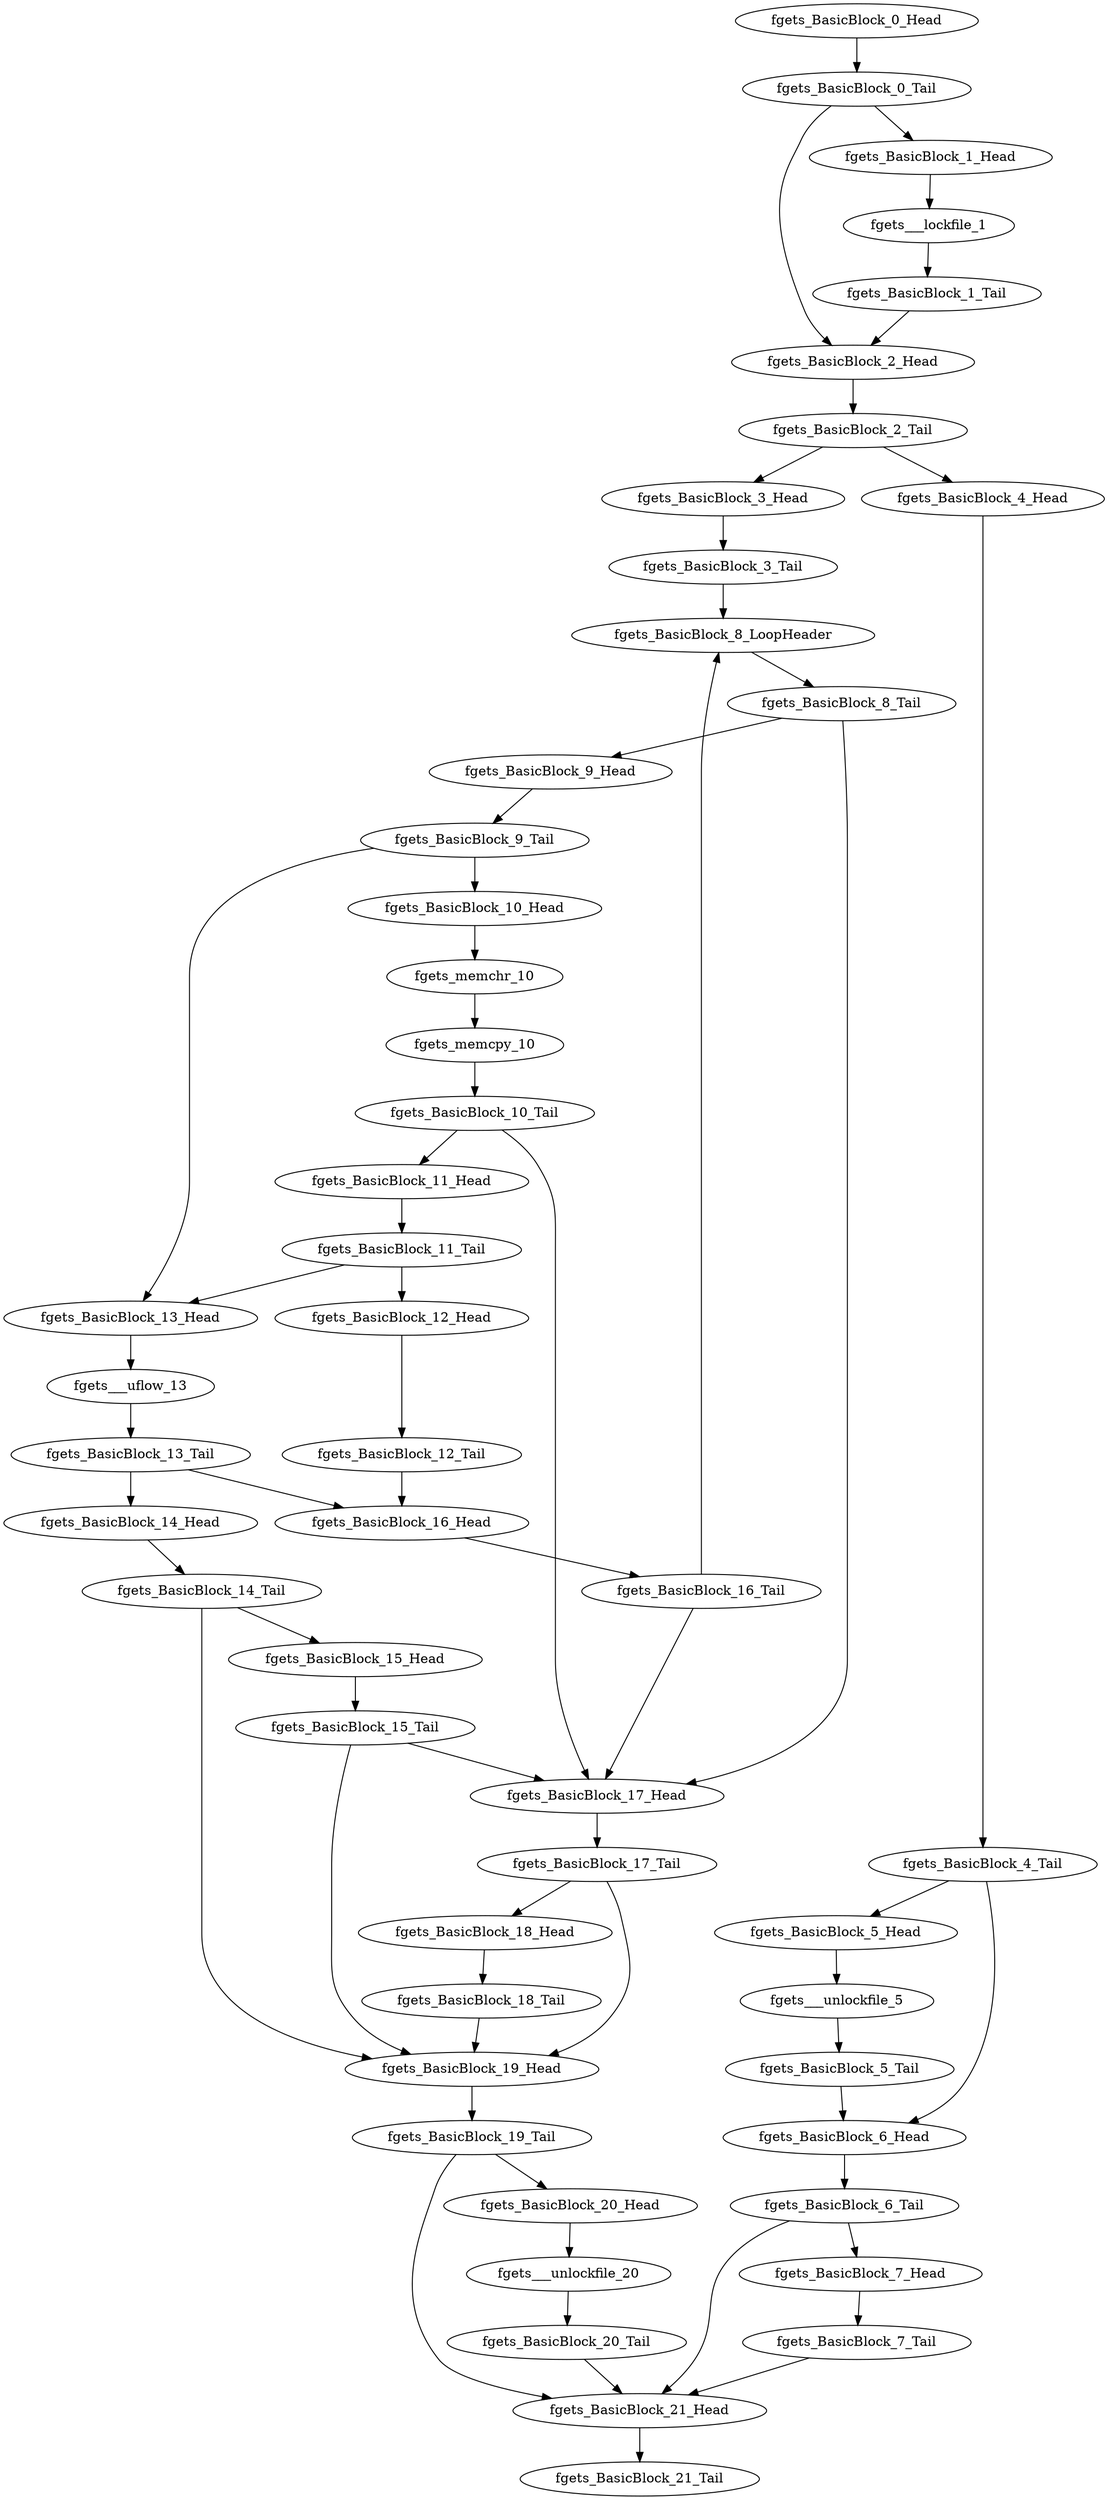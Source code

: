digraph G {
    "fgets_BasicBlock_8_LoopHeader" -> "fgets_BasicBlock_8_Tail"
    "fgets_BasicBlock_11_Head" -> "fgets_BasicBlock_11_Tail"
    "fgets_BasicBlock_3_Head" -> "fgets_BasicBlock_3_Tail"
    "fgets_BasicBlock_18_Head" -> "fgets_BasicBlock_18_Tail"
    "fgets_BasicBlock_19_Head" -> "fgets_BasicBlock_19_Tail"
    "fgets___unlockfile_5" -> "fgets_BasicBlock_5_Tail"
    "fgets_memchr_10" -> "fgets_memcpy_10"
    "fgets_memcpy_10" -> "fgets_BasicBlock_10_Tail"
    "fgets_BasicBlock_15_Tail" -> "fgets_BasicBlock_19_Head"
    "fgets_BasicBlock_15_Tail" -> "fgets_BasicBlock_17_Head"
    "fgets_BasicBlock_20_Head" -> "fgets___unlockfile_20"
    "fgets___lockfile_1" -> "fgets_BasicBlock_1_Tail"
    "fgets_BasicBlock_8_Tail" -> "fgets_BasicBlock_17_Head"
    "fgets_BasicBlock_8_Tail" -> "fgets_BasicBlock_9_Head"
    "fgets_BasicBlock_12_Tail" -> "fgets_BasicBlock_16_Head"
    "fgets_BasicBlock_6_Head" -> "fgets_BasicBlock_6_Tail"
    "fgets_BasicBlock_2_Head" -> "fgets_BasicBlock_2_Tail"
    "fgets_BasicBlock_4_Tail" -> "fgets_BasicBlock_6_Head"
    "fgets_BasicBlock_4_Tail" -> "fgets_BasicBlock_5_Head"
    "fgets_BasicBlock_21_Head" -> "fgets_BasicBlock_21_Tail"
    "fgets_BasicBlock_19_Tail" -> "fgets_BasicBlock_20_Head"
    "fgets_BasicBlock_19_Tail" -> "fgets_BasicBlock_21_Head"
    "fgets___uflow_13" -> "fgets_BasicBlock_13_Tail"
    "fgets_BasicBlock_13_Tail" -> "fgets_BasicBlock_16_Head"
    "fgets_BasicBlock_13_Tail" -> "fgets_BasicBlock_14_Head"
    "fgets_BasicBlock_3_Tail" -> "fgets_BasicBlock_8_LoopHeader"
    "fgets_BasicBlock_11_Tail" -> "fgets_BasicBlock_12_Head"
    "fgets_BasicBlock_11_Tail" -> "fgets_BasicBlock_13_Head"
    "fgets_BasicBlock_0_Tail" -> "fgets_BasicBlock_2_Head"
    "fgets_BasicBlock_0_Tail" -> "fgets_BasicBlock_1_Head"
    "fgets_BasicBlock_15_Head" -> "fgets_BasicBlock_15_Tail"
    "fgets_BasicBlock_17_Tail" -> "fgets_BasicBlock_18_Head"
    "fgets_BasicBlock_17_Tail" -> "fgets_BasicBlock_19_Head"
    "fgets_BasicBlock_7_Head" -> "fgets_BasicBlock_7_Tail"
    "fgets_BasicBlock_0_Head" -> "fgets_BasicBlock_0_Tail"
    "fgets_BasicBlock_6_Tail" -> "fgets_BasicBlock_21_Head"
    "fgets_BasicBlock_6_Tail" -> "fgets_BasicBlock_7_Head"
    "fgets___unlockfile_20" -> "fgets_BasicBlock_20_Tail"
    "fgets_BasicBlock_12_Head" -> "fgets_BasicBlock_12_Tail"
    "fgets_BasicBlock_16_Tail" -> "fgets_BasicBlock_8_LoopHeader"
    "fgets_BasicBlock_16_Tail" -> "fgets_BasicBlock_17_Head"
    "fgets_BasicBlock_5_Tail" -> "fgets_BasicBlock_6_Head"
    "fgets_BasicBlock_17_Head" -> "fgets_BasicBlock_17_Tail"
    "fgets_BasicBlock_10_Tail" -> "fgets_BasicBlock_11_Head"
    "fgets_BasicBlock_10_Tail" -> "fgets_BasicBlock_17_Head"
    "fgets_BasicBlock_14_Tail" -> "fgets_BasicBlock_19_Head"
    "fgets_BasicBlock_14_Tail" -> "fgets_BasicBlock_15_Head"
    "fgets_BasicBlock_2_Tail" -> "fgets_BasicBlock_3_Head"
    "fgets_BasicBlock_2_Tail" -> "fgets_BasicBlock_4_Head"
    "fgets_BasicBlock_20_Tail" -> "fgets_BasicBlock_21_Head"
    "fgets_BasicBlock_13_Head" -> "fgets___uflow_13"
    "fgets_BasicBlock_16_Head" -> "fgets_BasicBlock_16_Tail"
    "fgets_BasicBlock_18_Tail" -> "fgets_BasicBlock_19_Head"
    "fgets_BasicBlock_7_Tail" -> "fgets_BasicBlock_21_Head"
    "fgets_BasicBlock_1_Tail" -> "fgets_BasicBlock_2_Head"
    "fgets_BasicBlock_5_Head" -> "fgets___unlockfile_5"
    "fgets_BasicBlock_4_Head" -> "fgets_BasicBlock_4_Tail"
    "fgets_BasicBlock_14_Head" -> "fgets_BasicBlock_14_Tail"
    "fgets_BasicBlock_9_Head" -> "fgets_BasicBlock_9_Tail"
    "fgets_BasicBlock_9_Tail" -> "fgets_BasicBlock_13_Head"
    "fgets_BasicBlock_9_Tail" -> "fgets_BasicBlock_10_Head"
    "fgets_BasicBlock_10_Head" -> "fgets_memchr_10"
    "fgets_BasicBlock_1_Head" -> "fgets___lockfile_1"
}
